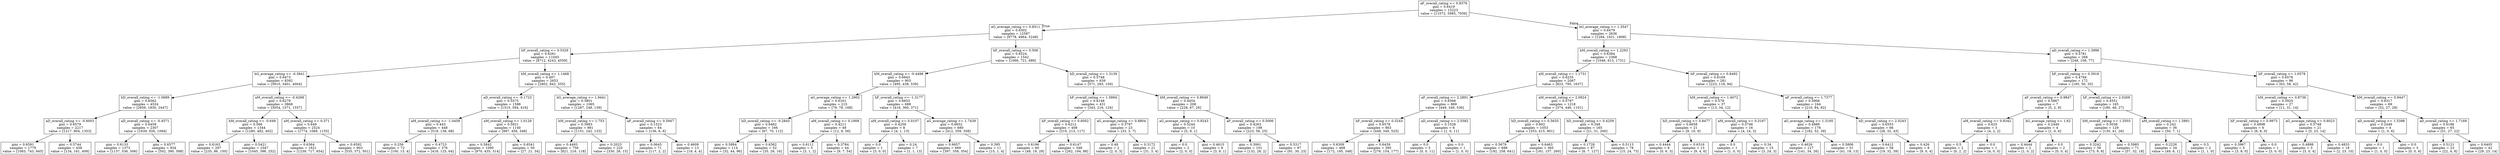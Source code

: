 digraph Tree {
node [shape=box] ;
0 [label="aF_overall_rating <= 0.9376\ngini = 0.6419\nsamples = 15223\nvalue = [11072, 5985, 7056]"] ;
1 [label="aG_average_rating <= 0.8511\ngini = 0.6302\nsamples = 12587\nvalue = [9778, 4964, 5248]"] ;
0 -> 1 [labeldistance=2.5, labelangle=45, headlabel="True"] ;
2 [label="hF_overall_rating <= 0.5329\ngini = 0.6261\nsamples = 11045\nvalue = [8712, 4243, 4559]"] ;
1 -> 2 ;
3 [label="hG_average_rating <= -0.3841\ngini = 0.6473\nsamples = 8392\nvalue = [5910, 3401, 4004]"] ;
2 -> 3 ;
4 [label="hD_overall_rating <= -1.0689\ngini = 0.6562\nsamples = 4524\nvalue = [2856, 1830, 2447]"] ;
3 -> 4 ;
5 [label="aD_overall_rating <= -0.6003\ngini = 0.6579\nsamples = 2217\nvalue = [1217, 904, 1353]"] ;
4 -> 5 ;
6 [label="gini = 0.6591\nsamples = 1779\nvalue = [1083, 743, 945]"] ;
5 -> 6 ;
7 [label="gini = 0.5744\nsamples = 438\nvalue = [134, 161, 408]"] ;
5 -> 7 ;
8 [label="aD_overall_rating <= -0.4571\ngini = 0.6459\nsamples = 2307\nvalue = [1639, 926, 1094]"] ;
4 -> 8 ;
9 [label="gini = 0.6133\nsamples = 1373\nvalue = [1137, 536, 506]"] ;
8 -> 9 ;
10 [label="gini = 0.6577\nsamples = 934\nvalue = [502, 390, 588]"] ;
8 -> 10 ;
11 [label="aM_overall_rating <= -0.4268\ngini = 0.6279\nsamples = 3868\nvalue = [3054, 1571, 1557]"] ;
3 -> 11 ;
12 [label="hM_overall_rating <= -0.649\ngini = 0.566\nsamples = 1344\nvalue = [1280, 482, 402]"] ;
11 -> 12 ;
13 [label="gini = 0.6163\nsamples = 297\nvalue = [235, 86, 150]"] ;
12 -> 13 ;
14 [label="gini = 0.5421\nsamples = 1047\nvalue = [1045, 396, 252]"] ;
12 -> 14 ;
15 [label="aM_overall_rating <= 0.371\ngini = 0.649\nsamples = 2524\nvalue = [1774, 1089, 1155]"] ;
11 -> 15 ;
16 [label="gini = 0.6364\nsamples = 1621\nvalue = [1239, 717, 654]"] ;
15 -> 16 ;
17 [label="gini = 0.6592\nsamples = 903\nvalue = [535, 372, 501]"] ;
15 -> 17 ;
18 [label="hM_overall_rating <= 1.1468\ngini = 0.497\nsamples = 2653\nvalue = [2802, 842, 555]"] ;
2 -> 18 ;
19 [label="aD_overall_rating <= -0.1723\ngini = 0.5575\nsamples = 1588\nvalue = [1515, 594, 416]"] ;
18 -> 19 ;
20 [label="aM_overall_rating <= -1.0459\ngini = 0.443\nsamples = 448\nvalue = [518, 138, 68]"] ;
19 -> 20 ;
21 [label="gini = 0.256\nsamples = 72\nvalue = [100, 13, 4]"] ;
20 -> 21 ;
22 [label="gini = 0.4723\nsamples = 376\nvalue = [418, 125, 64]"] ;
20 -> 22 ;
23 [label="aM_overall_rating <= 1.0129\ngini = 0.5921\nsamples = 1140\nvalue = [997, 456, 348]"] ;
19 -> 23 ;
24 [label="gini = 0.5842\nsamples = 1090\nvalue = [970, 435, 314]"] ;
23 -> 24 ;
25 [label="gini = 0.6541\nsamples = 50\nvalue = [27, 21, 34]"] ;
23 -> 25 ;
26 [label="hG_average_rating <= 1.9441\ngini = 0.3801\nsamples = 1065\nvalue = [1287, 248, 139]"] ;
18 -> 26 ;
27 [label="hM_overall_rating <= 1.753\ngini = 0.3983\nsamples = 981\nvalue = [1151, 242, 133]"] ;
26 -> 27 ;
28 [label="gini = 0.4493\nsamples = 756\nvalue = [821, 216, 118]"] ;
27 -> 28 ;
29 [label="gini = 0.2023\nsamples = 225\nvalue = [330, 26, 15]"] ;
27 -> 29 ;
30 [label="aF_overall_rating <= 0.5947\ngini = 0.1523\nsamples = 84\nvalue = [136, 6, 6]"] ;
26 -> 30 ;
31 [label="gini = 0.0645\nsamples = 71\nvalue = [117, 2, 2]"] ;
30 -> 31 ;
32 [label="gini = 0.4609\nsamples = 13\nvalue = [19, 4, 4]"] ;
30 -> 32 ;
33 [label="hF_overall_rating <= 0.506\ngini = 0.6524\nsamples = 1542\nvalue = [1066, 721, 689]"] ;
1 -> 33 ;
34 [label="hM_overall_rating <= -0.4498\ngini = 0.6643\nsamples = 903\nvalue = [495, 438, 539]"] ;
33 -> 34 ;
35 [label="aG_average_rating <= 1.2902\ngini = 0.6161\nsamples = 215\nvalue = [79, 78, 168]"] ;
34 -> 35 ;
36 [label="hD_overall_rating <= -0.2845\ngini = 0.6462\nsamples = 166\nvalue = [67, 70, 112]"] ;
35 -> 36 ;
37 [label="gini = 0.5884\nsamples = 114\nvalue = [32, 44, 96]"] ;
36 -> 37 ;
38 [label="gini = 0.6362\nsamples = 52\nvalue = [35, 26, 16]"] ;
36 -> 38 ;
39 [label="aM_overall_rating <= 0.1908\ngini = 0.4211\nsamples = 49\nvalue = [12, 8, 56]"] ;
35 -> 39 ;
40 [label="gini = 0.6111\nsamples = 5\nvalue = [3, 1, 2]"] ;
39 -> 40 ;
41 [label="gini = 0.3784\nsamples = 44\nvalue = [9, 7, 54]"] ;
39 -> 41 ;
42 [label="hF_overall_rating <= -1.3177\ngini = 0.6653\nsamples = 688\nvalue = [416, 360, 371]"] ;
34 -> 42 ;
43 [label="aM_overall_rating <= 0.0107\ngini = 0.4259\nsamples = 8\nvalue = [4, 1, 13]"] ;
42 -> 43 ;
44 [label="gini = 0.0\nsamples = 1\nvalue = [3, 0, 0]"] ;
43 -> 44 ;
45 [label="gini = 0.24\nsamples = 7\nvalue = [1, 1, 13]"] ;
43 -> 45 ;
46 [label="aG_average_rating <= 1.7439\ngini = 0.6652\nsamples = 680\nvalue = [412, 359, 358]"] ;
42 -> 46 ;
47 [label="gini = 0.6657\nsamples = 669\nvalue = [397, 358, 354]"] ;
46 -> 47 ;
48 [label="gini = 0.395\nsamples = 11\nvalue = [15, 1, 4]"] ;
46 -> 48 ;
49 [label="hD_overall_rating <= 1.3139\ngini = 0.5748\nsamples = 639\nvalue = [571, 283, 150]"] ;
33 -> 49 ;
50 [label="hF_overall_rating <= 1.5894\ngini = 0.6148\nsamples = 431\nvalue = [343, 216, 124]"] ;
49 -> 50 ;
51 [label="hF_overall_rating <= 0.6002\ngini = 0.6212\nsamples = 408\nvalue = [310, 213, 117]"] ;
50 -> 51 ;
52 [label="gini = 0.6196\nsamples = 60\nvalue = [48, 19, 29]"] ;
51 -> 52 ;
53 [label="gini = 0.6147\nsamples = 348\nvalue = [262, 194, 88]"] ;
51 -> 53 ;
54 [label="aG_average_rating <= 0.8804\ngini = 0.3797\nsamples = 23\nvalue = [33, 3, 7]"] ;
50 -> 54 ;
55 [label="gini = 0.48\nsamples = 2\nvalue = [2, 0, 3]"] ;
54 -> 55 ;
56 [label="gini = 0.3172\nsamples = 21\nvalue = [31, 3, 4]"] ;
54 -> 56 ;
57 [label="hM_overall_rating <= 0.8949\ngini = 0.4454\nsamples = 208\nvalue = [228, 67, 26]"] ;
49 -> 57 ;
58 [label="aG_average_rating <= 0.9243\ngini = 0.5244\nsamples = 10\nvalue = [5, 9, 1]"] ;
57 -> 58 ;
59 [label="gini = 0.0\nsamples = 2\nvalue = [2, 0, 0]"] ;
58 -> 59 ;
60 [label="gini = 0.4615\nsamples = 8\nvalue = [3, 9, 1]"] ;
58 -> 60 ;
61 [label="aF_overall_rating <= 0.5006\ngini = 0.4263\nsamples = 198\nvalue = [223, 58, 25]"] ;
57 -> 61 ;
62 [label="gini = 0.3061\nsamples = 101\nvalue = [132, 28, 2]"] ;
61 -> 62 ;
63 [label="gini = 0.5317\nsamples = 97\nvalue = [91, 30, 23]"] ;
61 -> 63 ;
64 [label="hG_average_rating <= 1.3547\ngini = 0.6479\nsamples = 2636\nvalue = [1294, 1021, 1808]"] ;
0 -> 64 [labeldistance=2.5, labelangle=-45, headlabel="False"] ;
65 [label="hM_overall_rating <= 1.2293\ngini = 0.6384\nsamples = 2368\nvalue = [1046, 913, 1731]"] ;
64 -> 65 ;
66 [label="aM_overall_rating <= 1.1731\ngini = 0.6235\nsamples = 2087\nvalue = [823, 795, 1637]"] ;
65 -> 66 ;
67 [label="aF_overall_rating <= 2.2891\ngini = 0.6568\nsamples = 869\nvalue = [449, 349, 536]"] ;
66 -> 67 ;
68 [label="hF_overall_rating <= 0.3243\ngini = 0.6578\nsamples = 863\nvalue = [448, 349, 525]"] ;
67 -> 68 ;
69 [label="gini = 0.6309\nsamples = 468\nvalue = [172, 195, 348]"] ;
68 -> 69 ;
70 [label="gini = 0.6439\nsamples = 395\nvalue = [276, 154, 177]"] ;
68 -> 70 ;
71 [label="aD_overall_rating <= 2.5582\ngini = 0.1528\nsamples = 6\nvalue = [1, 0, 11]"] ;
67 -> 71 ;
72 [label="gini = 0.0\nsamples = 5\nvalue = [0, 0, 11]"] ;
71 -> 72 ;
73 [label="gini = 0.0\nsamples = 1\nvalue = [1, 0, 0]"] ;
71 -> 73 ;
74 [label="aM_overall_rating <= 2.0924\ngini = 0.5797\nsamples = 1218\nvalue = [374, 446, 1101]"] ;
66 -> 74 ;
75 [label="hD_overall_rating <= 0.5635\ngini = 0.602\nsamples = 1053\nvalue = [353, 415, 901]"] ;
74 -> 75 ;
76 [label="gini = 0.5679\nsamples = 688\nvalue = [192, 258, 641]"] ;
75 -> 76 ;
77 [label="gini = 0.6463\nsamples = 365\nvalue = [161, 157, 260]"] ;
75 -> 77 ;
78 [label="hD_overall_rating <= 0.4259\ngini = 0.348\nsamples = 165\nvalue = [21, 31, 200]"] ;
74 -> 78 ;
79 [label="gini = 0.1728\nsamples = 87\nvalue = [6, 7, 127]"] ;
78 -> 79 ;
80 [label="gini = 0.5113\nsamples = 78\nvalue = [15, 24, 73]"] ;
78 -> 80 ;
81 [label="hF_overall_rating <= 0.8492\ngini = 0.6169\nsamples = 281\nvalue = [223, 118, 94]"] ;
65 -> 81 ;
82 [label="hM_overall_rating <= 1.4072\ngini = 0.578\nsamples = 37\nvalue = [13, 34, 12]"] ;
81 -> 82 ;
83 [label="hD_overall_rating <= 0.8477\ngini = 0.6658\nsamples = 21\nvalue = [9, 10, 9]"] ;
82 -> 83 ;
84 [label="gini = 0.4444\nsamples = 8\nvalue = [0, 6, 3]"] ;
83 -> 84 ;
85 [label="gini = 0.6316\nsamples = 13\nvalue = [9, 4, 6]"] ;
83 -> 85 ;
86 [label="aM_overall_rating <= 0.3167\ngini = 0.3746\nsamples = 16\nvalue = [4, 24, 3]"] ;
82 -> 86 ;
87 [label="gini = 0.0\nsamples = 1\nvalue = [1, 0, 0]"] ;
86 -> 87 ;
88 [label="gini = 0.34\nsamples = 15\nvalue = [3, 24, 3]"] ;
86 -> 88 ;
89 [label="aF_overall_rating <= 1.7377\ngini = 0.5906\nsamples = 244\nvalue = [210, 84, 82]"] ;
81 -> 89 ;
90 [label="aG_average_rating <= 1.3195\ngini = 0.4989\nsamples = 178\nvalue = [182, 52, 39]"] ;
89 -> 90 ;
91 [label="gini = 0.4626\nsamples = 127\nvalue = [141, 34, 26]"] ;
90 -> 91 ;
92 [label="gini = 0.5806\nsamples = 51\nvalue = [41, 18, 13]"] ;
90 -> 92 ;
93 [label="hD_overall_rating <= 2.0243\ngini = 0.6553\nsamples = 66\nvalue = [28, 32, 43]"] ;
89 -> 93 ;
94 [label="gini = 0.6412\nsamples = 58\nvalue = [19, 32, 39]"] ;
93 -> 94 ;
95 [label="gini = 0.426\nsamples = 8\nvalue = [9, 0, 4]"] ;
93 -> 95 ;
96 [label="aD_overall_rating <= 1.3996\ngini = 0.5781\nsamples = 268\nvalue = [248, 108, 77]"] ;
64 -> 96 ;
97 [label="hF_overall_rating <= 0.3916\ngini = 0.4794\nsamples = 172\nvalue = [185, 50, 35]"] ;
96 -> 97 ;
98 [label="aF_overall_rating <= 0.9847\ngini = 0.5867\nsamples = 7\nvalue = [5, 2, 8]"] ;
97 -> 98 ;
99 [label="aM_overall_rating <= 0.8342\ngini = 0.625\nsamples = 3\nvalue = [4, 2, 2]"] ;
98 -> 99 ;
100 [label="gini = 0.5\nsamples = 2\nvalue = [0, 2, 2]"] ;
99 -> 100 ;
101 [label="gini = 0.0\nsamples = 1\nvalue = [4, 0, 0]"] ;
99 -> 101 ;
102 [label="hG_average_rating <= 1.62\ngini = 0.2449\nsamples = 4\nvalue = [1, 0, 6]"] ;
98 -> 102 ;
103 [label="gini = 0.4444\nsamples = 2\nvalue = [1, 0, 2]"] ;
102 -> 103 ;
104 [label="gini = 0.0\nsamples = 2\nvalue = [0, 0, 4]"] ;
102 -> 104 ;
105 [label="hF_overall_rating <= 2.0269\ngini = 0.4551\nsamples = 165\nvalue = [180, 48, 27]"] ;
97 -> 105 ;
106 [label="hM_overall_rating <= 1.3503\ngini = 0.5038\nsamples = 129\nvalue = [130, 41, 26]"] ;
105 -> 106 ;
107 [label="gini = 0.3242\nsamples = 58\nvalue = [73, 9, 8]"] ;
106 -> 107 ;
108 [label="gini = 0.5985\nsamples = 71\nvalue = [57, 32, 18]"] ;
106 -> 108 ;
109 [label="aM_overall_rating <= 1.5891\ngini = 0.242\nsamples = 36\nvalue = [50, 7, 1]"] ;
105 -> 109 ;
110 [label="gini = 0.2226\nsamples = 34\nvalue = [49, 6, 1]"] ;
109 -> 110 ;
111 [label="gini = 0.5\nsamples = 2\nvalue = [1, 1, 0]"] ;
109 -> 111 ;
112 [label="hF_overall_rating <= 1.0578\ngini = 0.6576\nsamples = 96\nvalue = [63, 58, 42]"] ;
96 -> 112 ;
113 [label="hM_overall_rating <= 0.8736\ngini = 0.5925\nsamples = 27\nvalue = [11, 31, 14]"] ;
112 -> 113 ;
114 [label="hF_overall_rating <= 0.9973\ngini = 0.4898\nsamples = 6\nvalue = [6, 8, 0]"] ;
113 -> 114 ;
115 [label="gini = 0.3967\nsamples = 5\nvalue = [3, 8, 0]"] ;
114 -> 115 ;
116 [label="gini = 0.0\nsamples = 1\nvalue = [3, 0, 0]"] ;
114 -> 116 ;
117 [label="aG_average_rating <= 0.6023\ngini = 0.5748\nsamples = 21\nvalue = [5, 23, 14]"] ;
113 -> 117 ;
118 [label="gini = 0.4898\nsamples = 3\nvalue = [3, 0, 4]"] ;
117 -> 118 ;
119 [label="gini = 0.4833\nsamples = 18\nvalue = [2, 23, 10]"] ;
117 -> 119 ;
120 [label="hM_overall_rating <= 0.9447\ngini = 0.6317\nsamples = 69\nvalue = [52, 27, 28]"] ;
112 -> 120 ;
121 [label="aD_overall_rating <= 1.5398\ngini = 0.2449\nsamples = 4\nvalue = [1, 0, 6]"] ;
120 -> 121 ;
122 [label="gini = 0.0\nsamples = 1\nvalue = [1, 0, 0]"] ;
121 -> 122 ;
123 [label="gini = 0.0\nsamples = 3\nvalue = [0, 0, 6]"] ;
121 -> 123 ;
124 [label="aD_overall_rating <= 1.7169\ngini = 0.6186\nsamples = 65\nvalue = [51, 27, 22]"] ;
120 -> 124 ;
125 [label="gini = 0.5121\nsamples = 23\nvalue = [22, 4, 8]"] ;
124 -> 125 ;
126 [label="gini = 0.6405\nsamples = 42\nvalue = [29, 23, 14]"] ;
124 -> 126 ;
}
